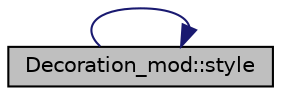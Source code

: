 digraph "Decoration_mod::style"
{
 // LATEX_PDF_SIZE
  edge [fontname="Helvetica",fontsize="10",labelfontname="Helvetica",labelfontsize="10"];
  node [fontname="Helvetica",fontsize="10",shape=record];
  rankdir="LR";
  Node1 [label="Decoration_mod::style",height=0.2,width=0.4,color="black", fillcolor="grey75", style="filled", fontcolor="black",tooltip="Wrap the input text with ANSI/VT100 Control sequences to stylize and color the string."];
  Node1 -> Node1 [color="midnightblue",fontsize="10",style="solid",fontname="Helvetica"];
}
